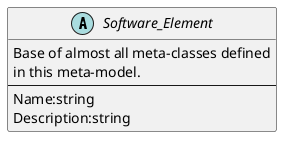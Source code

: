 @startuml

abstract class Software_Element
{
  Base of almost all meta-classes defined
  in this meta-model.
  --
  Name:string
  Description:string
}

@enduml